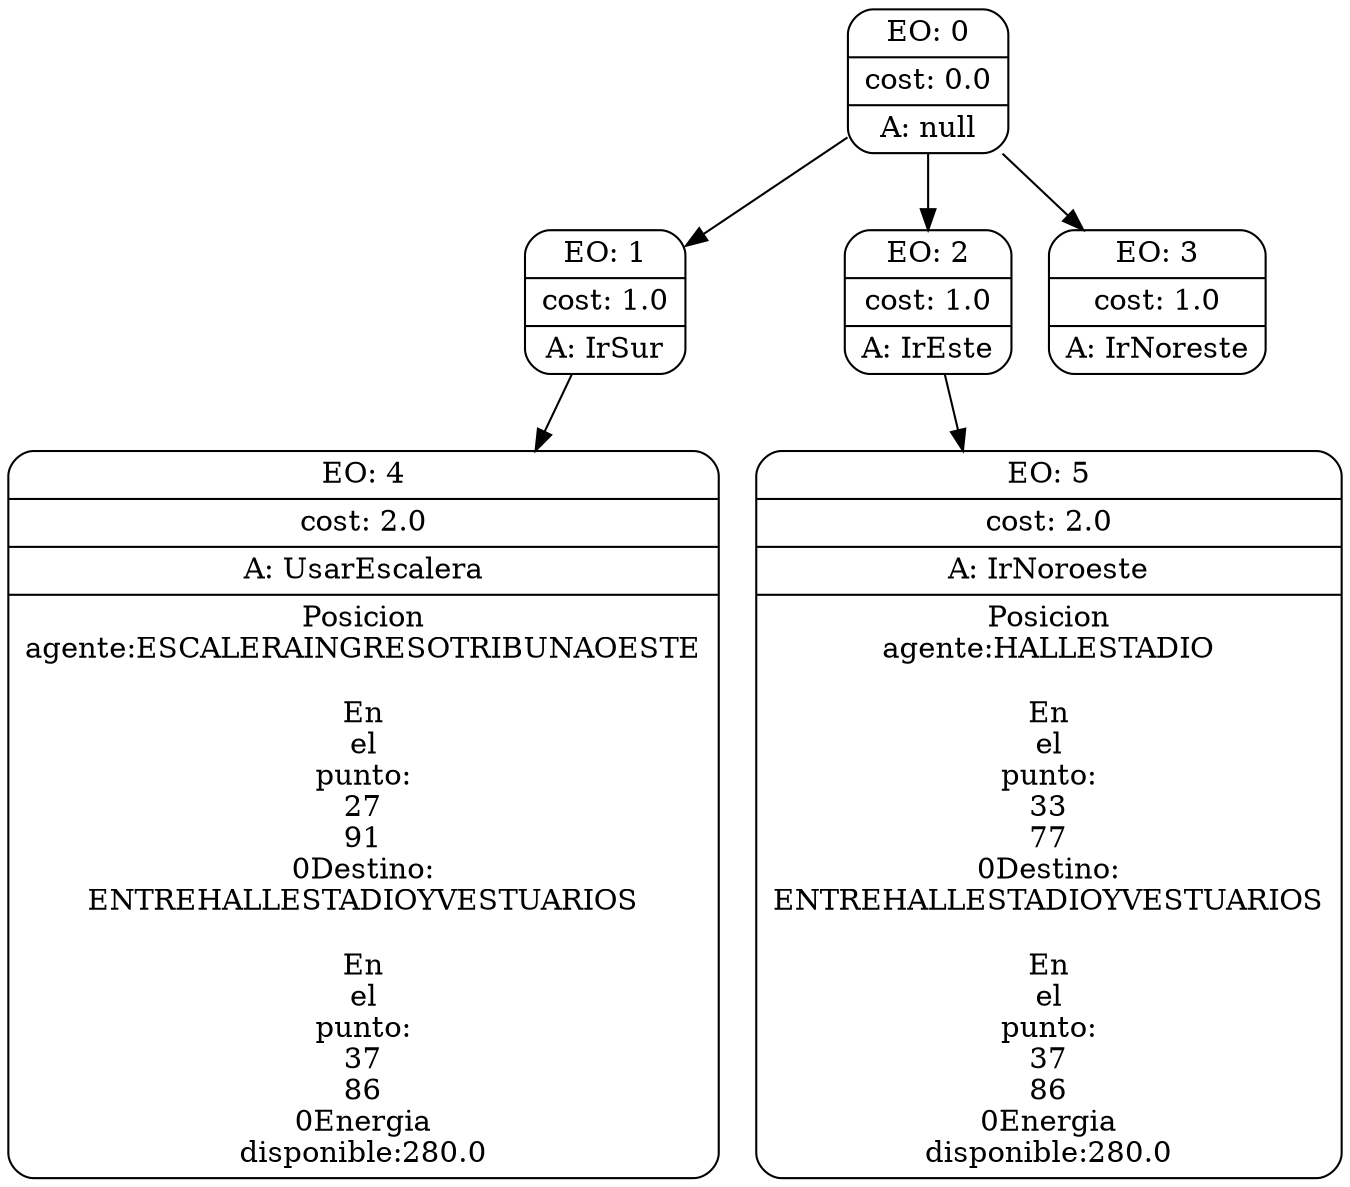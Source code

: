 digraph g {
node [shape = Mrecord];
nodo0[label="{EO: 0|cost: 0.0|A: null}"]
nodo1[label="{EO: 1|cost: 1.0|A: IrSur}"]
nodo4[label="{EO: 4|cost: 2.0|A: UsarEscalera|Posicion\nagente:ESCALERAINGRESOTRIBUNAOESTE\n\nEn\nel\npunto:\n27\n91\n0
Destino:\nENTREHALLESTADIOYVESTUARIOS\n\nEn\nel\npunto:\n37\n86\n0
Energia\ndisponible:280.0
}"]

nodo1 -> nodo4;

nodo0 -> nodo1;
nodo2[label="{EO: 2|cost: 1.0|A: IrEste}"]
nodo5[label="{EO: 5|cost: 2.0|A: IrNoroeste|Posicion\nagente:HALLESTADIO\n\nEn\nel\npunto:\n33\n77\n0
Destino:\nENTREHALLESTADIOYVESTUARIOS\n\nEn\nel\npunto:\n37\n86\n0
Energia\ndisponible:280.0
}"]

nodo2 -> nodo5;

nodo0 -> nodo2;
nodo3[label="{EO: 3|cost: 1.0|A: IrNoreste}"]

nodo0 -> nodo3;


}